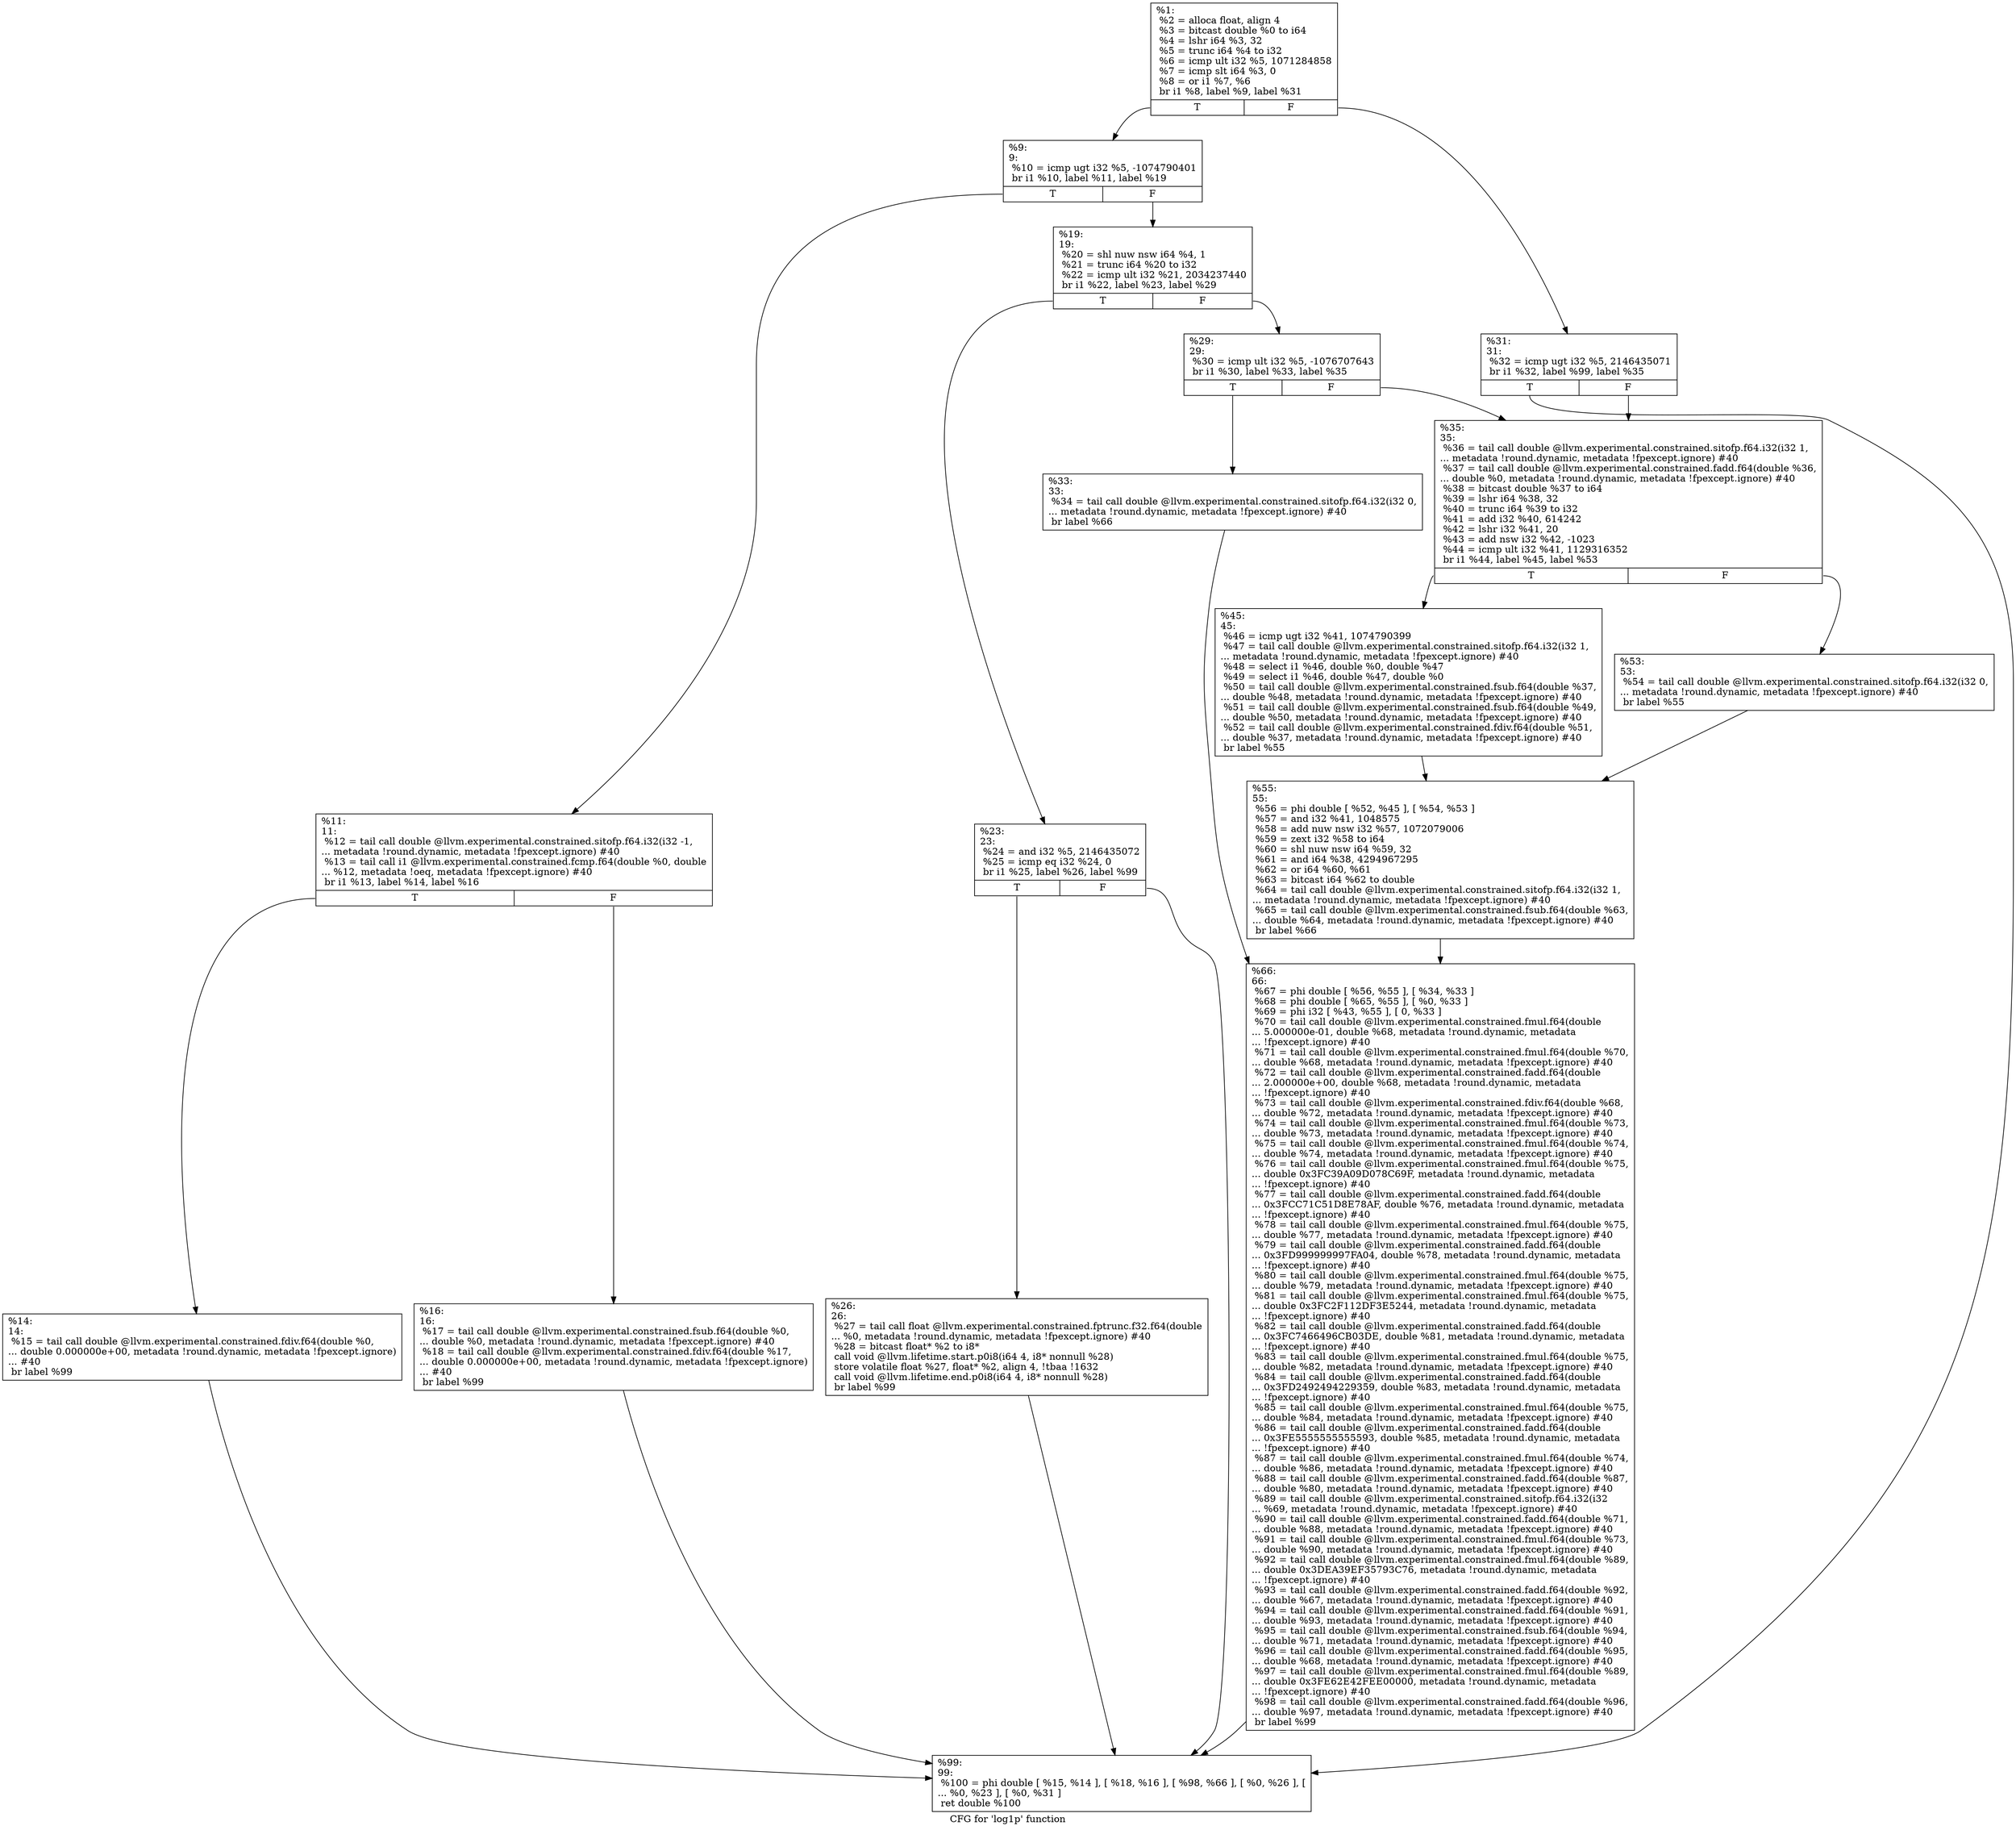 digraph "CFG for 'log1p' function" {
	label="CFG for 'log1p' function";

	Node0x1d63d80 [shape=record,label="{%1:\l  %2 = alloca float, align 4\l  %3 = bitcast double %0 to i64\l  %4 = lshr i64 %3, 32\l  %5 = trunc i64 %4 to i32\l  %6 = icmp ult i32 %5, 1071284858\l  %7 = icmp slt i64 %3, 0\l  %8 = or i1 %7, %6\l  br i1 %8, label %9, label %31\l|{<s0>T|<s1>F}}"];
	Node0x1d63d80:s0 -> Node0x1d661f0;
	Node0x1d63d80:s1 -> Node0x1d66530;
	Node0x1d661f0 [shape=record,label="{%9:\l9:                                                \l  %10 = icmp ugt i32 %5, -1074790401\l  br i1 %10, label %11, label %19\l|{<s0>T|<s1>F}}"];
	Node0x1d661f0:s0 -> Node0x1d66300;
	Node0x1d661f0:s1 -> Node0x1d663f0;
	Node0x1d66300 [shape=record,label="{%11:\l11:                                               \l  %12 = tail call double @llvm.experimental.constrained.sitofp.f64.i32(i32 -1,\l... metadata !round.dynamic, metadata !fpexcept.ignore) #40\l  %13 = tail call i1 @llvm.experimental.constrained.fcmp.f64(double %0, double\l... %12, metadata !oeq, metadata !fpexcept.ignore) #40\l  br i1 %13, label %14, label %16\l|{<s0>T|<s1>F}}"];
	Node0x1d66300:s0 -> Node0x1d66350;
	Node0x1d66300:s1 -> Node0x1d663a0;
	Node0x1d66350 [shape=record,label="{%14:\l14:                                               \l  %15 = tail call double @llvm.experimental.constrained.fdiv.f64(double %0,\l... double 0.000000e+00, metadata !round.dynamic, metadata !fpexcept.ignore)\l... #40\l  br label %99\l}"];
	Node0x1d66350 -> Node0x1d66760;
	Node0x1d663a0 [shape=record,label="{%16:\l16:                                               \l  %17 = tail call double @llvm.experimental.constrained.fsub.f64(double %0,\l... double %0, metadata !round.dynamic, metadata !fpexcept.ignore) #40\l  %18 = tail call double @llvm.experimental.constrained.fdiv.f64(double %17,\l... double 0.000000e+00, metadata !round.dynamic, metadata !fpexcept.ignore)\l... #40\l  br label %99\l}"];
	Node0x1d663a0 -> Node0x1d66760;
	Node0x1d663f0 [shape=record,label="{%19:\l19:                                               \l  %20 = shl nuw nsw i64 %4, 1\l  %21 = trunc i64 %20 to i32\l  %22 = icmp ult i32 %21, 2034237440\l  br i1 %22, label %23, label %29\l|{<s0>T|<s1>F}}"];
	Node0x1d663f0:s0 -> Node0x1d66440;
	Node0x1d663f0:s1 -> Node0x1d664e0;
	Node0x1d66440 [shape=record,label="{%23:\l23:                                               \l  %24 = and i32 %5, 2146435072\l  %25 = icmp eq i32 %24, 0\l  br i1 %25, label %26, label %99\l|{<s0>T|<s1>F}}"];
	Node0x1d66440:s0 -> Node0x1d66490;
	Node0x1d66440:s1 -> Node0x1d66760;
	Node0x1d66490 [shape=record,label="{%26:\l26:                                               \l  %27 = tail call float @llvm.experimental.constrained.fptrunc.f32.f64(double\l... %0, metadata !round.dynamic, metadata !fpexcept.ignore) #40\l  %28 = bitcast float* %2 to i8*\l  call void @llvm.lifetime.start.p0i8(i64 4, i8* nonnull %28)\l  store volatile float %27, float* %2, align 4, !tbaa !1632\l  call void @llvm.lifetime.end.p0i8(i64 4, i8* nonnull %28)\l  br label %99\l}"];
	Node0x1d66490 -> Node0x1d66760;
	Node0x1d664e0 [shape=record,label="{%29:\l29:                                               \l  %30 = icmp ult i32 %5, -1076707643\l  br i1 %30, label %33, label %35\l|{<s0>T|<s1>F}}"];
	Node0x1d664e0:s0 -> Node0x1d66580;
	Node0x1d664e0:s1 -> Node0x1d665d0;
	Node0x1d66530 [shape=record,label="{%31:\l31:                                               \l  %32 = icmp ugt i32 %5, 2146435071\l  br i1 %32, label %99, label %35\l|{<s0>T|<s1>F}}"];
	Node0x1d66530:s0 -> Node0x1d66760;
	Node0x1d66530:s1 -> Node0x1d665d0;
	Node0x1d66580 [shape=record,label="{%33:\l33:                                               \l  %34 = tail call double @llvm.experimental.constrained.sitofp.f64.i32(i32 0,\l... metadata !round.dynamic, metadata !fpexcept.ignore) #40\l  br label %66\l}"];
	Node0x1d66580 -> Node0x1d66710;
	Node0x1d665d0 [shape=record,label="{%35:\l35:                                               \l  %36 = tail call double @llvm.experimental.constrained.sitofp.f64.i32(i32 1,\l... metadata !round.dynamic, metadata !fpexcept.ignore) #40\l  %37 = tail call double @llvm.experimental.constrained.fadd.f64(double %36,\l... double %0, metadata !round.dynamic, metadata !fpexcept.ignore) #40\l  %38 = bitcast double %37 to i64\l  %39 = lshr i64 %38, 32\l  %40 = trunc i64 %39 to i32\l  %41 = add i32 %40, 614242\l  %42 = lshr i32 %41, 20\l  %43 = add nsw i32 %42, -1023\l  %44 = icmp ult i32 %41, 1129316352\l  br i1 %44, label %45, label %53\l|{<s0>T|<s1>F}}"];
	Node0x1d665d0:s0 -> Node0x1d66620;
	Node0x1d665d0:s1 -> Node0x1d66670;
	Node0x1d66620 [shape=record,label="{%45:\l45:                                               \l  %46 = icmp ugt i32 %41, 1074790399\l  %47 = tail call double @llvm.experimental.constrained.sitofp.f64.i32(i32 1,\l... metadata !round.dynamic, metadata !fpexcept.ignore) #40\l  %48 = select i1 %46, double %0, double %47\l  %49 = select i1 %46, double %47, double %0\l  %50 = tail call double @llvm.experimental.constrained.fsub.f64(double %37,\l... double %48, metadata !round.dynamic, metadata !fpexcept.ignore) #40\l  %51 = tail call double @llvm.experimental.constrained.fsub.f64(double %49,\l... double %50, metadata !round.dynamic, metadata !fpexcept.ignore) #40\l  %52 = tail call double @llvm.experimental.constrained.fdiv.f64(double %51,\l... double %37, metadata !round.dynamic, metadata !fpexcept.ignore) #40\l  br label %55\l}"];
	Node0x1d66620 -> Node0x1d666c0;
	Node0x1d66670 [shape=record,label="{%53:\l53:                                               \l  %54 = tail call double @llvm.experimental.constrained.sitofp.f64.i32(i32 0,\l... metadata !round.dynamic, metadata !fpexcept.ignore) #40\l  br label %55\l}"];
	Node0x1d66670 -> Node0x1d666c0;
	Node0x1d666c0 [shape=record,label="{%55:\l55:                                               \l  %56 = phi double [ %52, %45 ], [ %54, %53 ]\l  %57 = and i32 %41, 1048575\l  %58 = add nuw nsw i32 %57, 1072079006\l  %59 = zext i32 %58 to i64\l  %60 = shl nuw nsw i64 %59, 32\l  %61 = and i64 %38, 4294967295\l  %62 = or i64 %60, %61\l  %63 = bitcast i64 %62 to double\l  %64 = tail call double @llvm.experimental.constrained.sitofp.f64.i32(i32 1,\l... metadata !round.dynamic, metadata !fpexcept.ignore) #40\l  %65 = tail call double @llvm.experimental.constrained.fsub.f64(double %63,\l... double %64, metadata !round.dynamic, metadata !fpexcept.ignore) #40\l  br label %66\l}"];
	Node0x1d666c0 -> Node0x1d66710;
	Node0x1d66710 [shape=record,label="{%66:\l66:                                               \l  %67 = phi double [ %56, %55 ], [ %34, %33 ]\l  %68 = phi double [ %65, %55 ], [ %0, %33 ]\l  %69 = phi i32 [ %43, %55 ], [ 0, %33 ]\l  %70 = tail call double @llvm.experimental.constrained.fmul.f64(double\l... 5.000000e-01, double %68, metadata !round.dynamic, metadata\l... !fpexcept.ignore) #40\l  %71 = tail call double @llvm.experimental.constrained.fmul.f64(double %70,\l... double %68, metadata !round.dynamic, metadata !fpexcept.ignore) #40\l  %72 = tail call double @llvm.experimental.constrained.fadd.f64(double\l... 2.000000e+00, double %68, metadata !round.dynamic, metadata\l... !fpexcept.ignore) #40\l  %73 = tail call double @llvm.experimental.constrained.fdiv.f64(double %68,\l... double %72, metadata !round.dynamic, metadata !fpexcept.ignore) #40\l  %74 = tail call double @llvm.experimental.constrained.fmul.f64(double %73,\l... double %73, metadata !round.dynamic, metadata !fpexcept.ignore) #40\l  %75 = tail call double @llvm.experimental.constrained.fmul.f64(double %74,\l... double %74, metadata !round.dynamic, metadata !fpexcept.ignore) #40\l  %76 = tail call double @llvm.experimental.constrained.fmul.f64(double %75,\l... double 0x3FC39A09D078C69F, metadata !round.dynamic, metadata\l... !fpexcept.ignore) #40\l  %77 = tail call double @llvm.experimental.constrained.fadd.f64(double\l... 0x3FCC71C51D8E78AF, double %76, metadata !round.dynamic, metadata\l... !fpexcept.ignore) #40\l  %78 = tail call double @llvm.experimental.constrained.fmul.f64(double %75,\l... double %77, metadata !round.dynamic, metadata !fpexcept.ignore) #40\l  %79 = tail call double @llvm.experimental.constrained.fadd.f64(double\l... 0x3FD999999997FA04, double %78, metadata !round.dynamic, metadata\l... !fpexcept.ignore) #40\l  %80 = tail call double @llvm.experimental.constrained.fmul.f64(double %75,\l... double %79, metadata !round.dynamic, metadata !fpexcept.ignore) #40\l  %81 = tail call double @llvm.experimental.constrained.fmul.f64(double %75,\l... double 0x3FC2F112DF3E5244, metadata !round.dynamic, metadata\l... !fpexcept.ignore) #40\l  %82 = tail call double @llvm.experimental.constrained.fadd.f64(double\l... 0x3FC7466496CB03DE, double %81, metadata !round.dynamic, metadata\l... !fpexcept.ignore) #40\l  %83 = tail call double @llvm.experimental.constrained.fmul.f64(double %75,\l... double %82, metadata !round.dynamic, metadata !fpexcept.ignore) #40\l  %84 = tail call double @llvm.experimental.constrained.fadd.f64(double\l... 0x3FD2492494229359, double %83, metadata !round.dynamic, metadata\l... !fpexcept.ignore) #40\l  %85 = tail call double @llvm.experimental.constrained.fmul.f64(double %75,\l... double %84, metadata !round.dynamic, metadata !fpexcept.ignore) #40\l  %86 = tail call double @llvm.experimental.constrained.fadd.f64(double\l... 0x3FE5555555555593, double %85, metadata !round.dynamic, metadata\l... !fpexcept.ignore) #40\l  %87 = tail call double @llvm.experimental.constrained.fmul.f64(double %74,\l... double %86, metadata !round.dynamic, metadata !fpexcept.ignore) #40\l  %88 = tail call double @llvm.experimental.constrained.fadd.f64(double %87,\l... double %80, metadata !round.dynamic, metadata !fpexcept.ignore) #40\l  %89 = tail call double @llvm.experimental.constrained.sitofp.f64.i32(i32\l... %69, metadata !round.dynamic, metadata !fpexcept.ignore) #40\l  %90 = tail call double @llvm.experimental.constrained.fadd.f64(double %71,\l... double %88, metadata !round.dynamic, metadata !fpexcept.ignore) #40\l  %91 = tail call double @llvm.experimental.constrained.fmul.f64(double %73,\l... double %90, metadata !round.dynamic, metadata !fpexcept.ignore) #40\l  %92 = tail call double @llvm.experimental.constrained.fmul.f64(double %89,\l... double 0x3DEA39EF35793C76, metadata !round.dynamic, metadata\l... !fpexcept.ignore) #40\l  %93 = tail call double @llvm.experimental.constrained.fadd.f64(double %92,\l... double %67, metadata !round.dynamic, metadata !fpexcept.ignore) #40\l  %94 = tail call double @llvm.experimental.constrained.fadd.f64(double %91,\l... double %93, metadata !round.dynamic, metadata !fpexcept.ignore) #40\l  %95 = tail call double @llvm.experimental.constrained.fsub.f64(double %94,\l... double %71, metadata !round.dynamic, metadata !fpexcept.ignore) #40\l  %96 = tail call double @llvm.experimental.constrained.fadd.f64(double %95,\l... double %68, metadata !round.dynamic, metadata !fpexcept.ignore) #40\l  %97 = tail call double @llvm.experimental.constrained.fmul.f64(double %89,\l... double 0x3FE62E42FEE00000, metadata !round.dynamic, metadata\l... !fpexcept.ignore) #40\l  %98 = tail call double @llvm.experimental.constrained.fadd.f64(double %96,\l... double %97, metadata !round.dynamic, metadata !fpexcept.ignore) #40\l  br label %99\l}"];
	Node0x1d66710 -> Node0x1d66760;
	Node0x1d66760 [shape=record,label="{%99:\l99:                                               \l  %100 = phi double [ %15, %14 ], [ %18, %16 ], [ %98, %66 ], [ %0, %26 ], [\l... %0, %23 ], [ %0, %31 ]\l  ret double %100\l}"];
}
